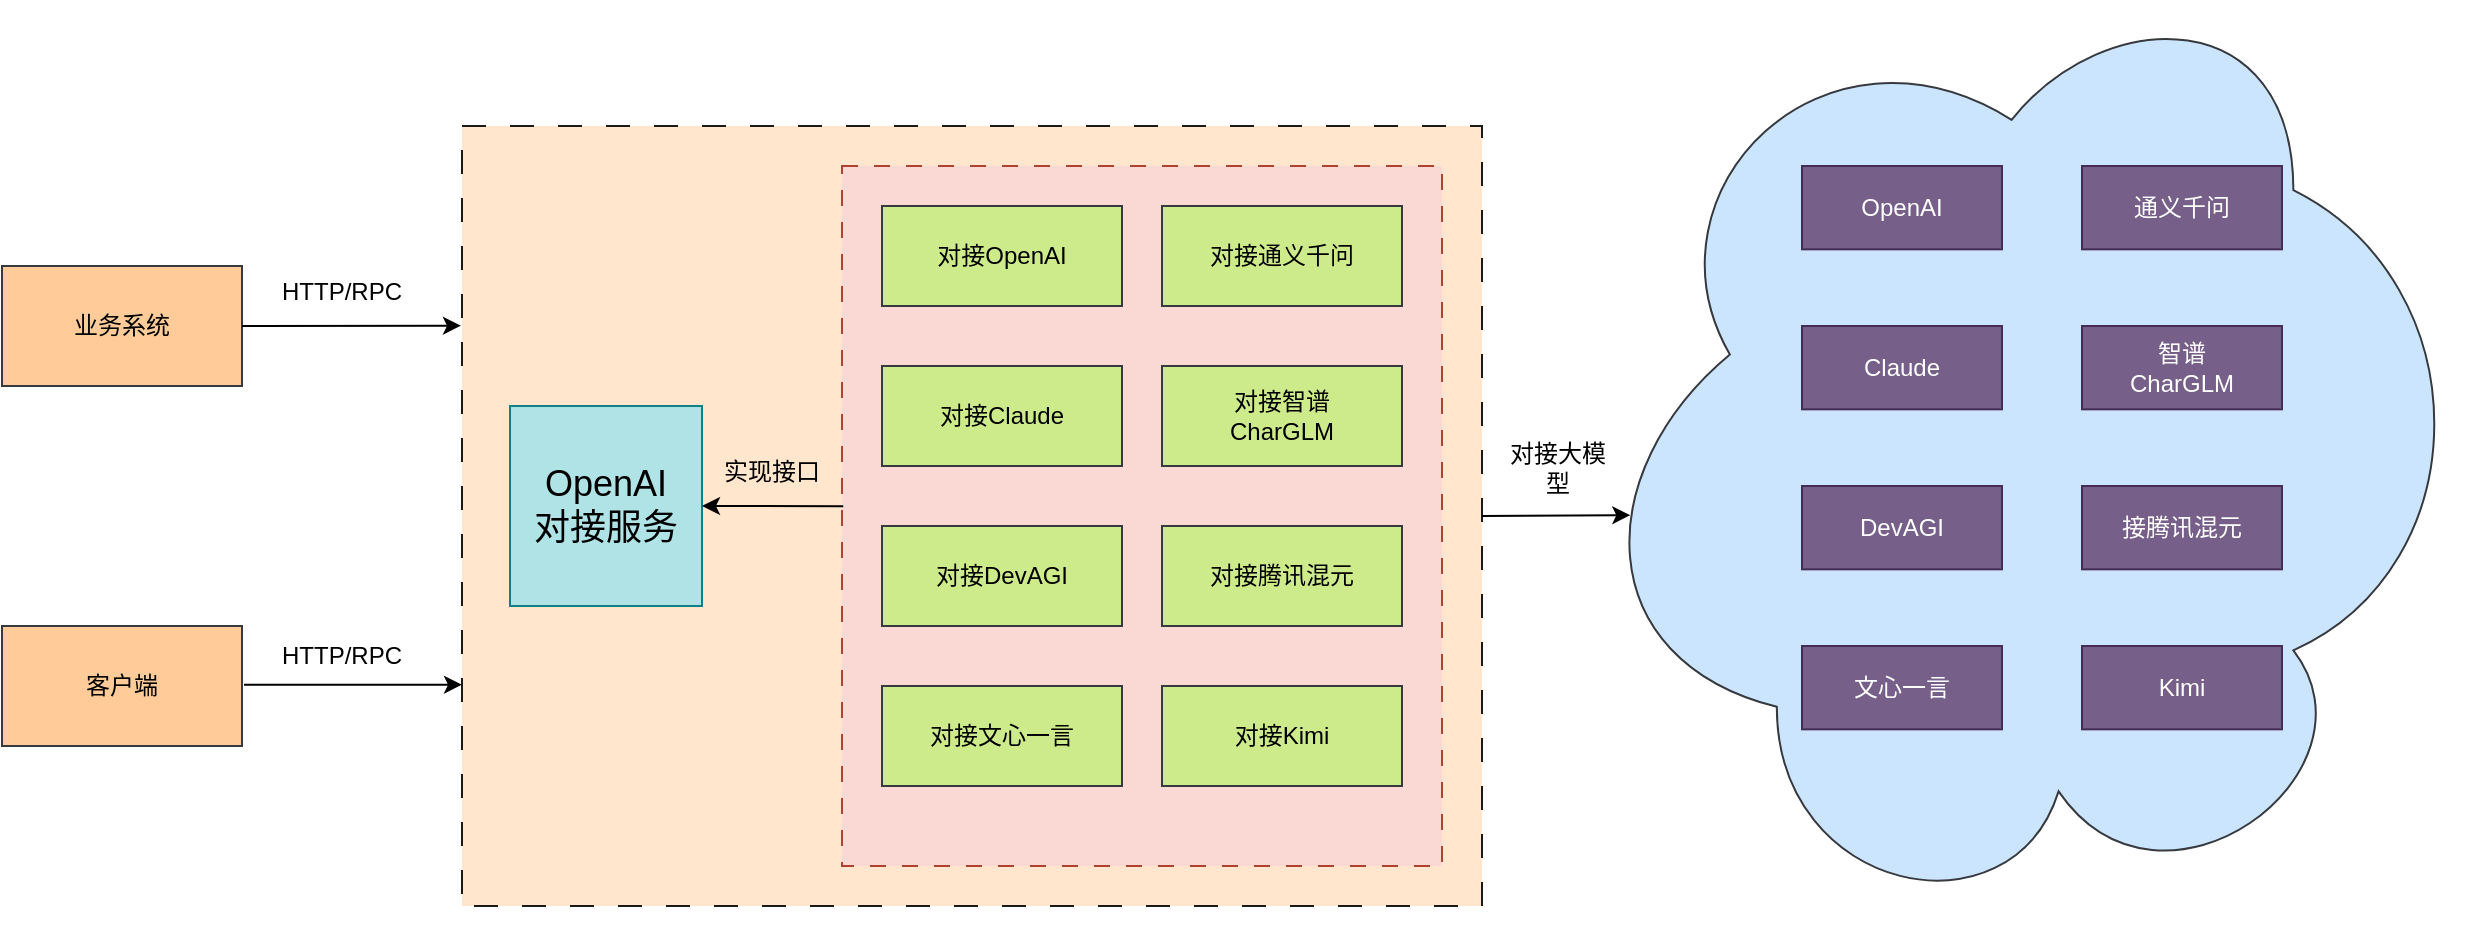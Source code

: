 <mxfile version="25.0.3">
  <diagram name="第 1 页" id="FFhI5Ify87RGp9g4HIUQ">
    <mxGraphModel dx="1272" dy="836" grid="1" gridSize="10" guides="1" tooltips="1" connect="1" arrows="1" fold="1" page="1" pageScale="1" pageWidth="827" pageHeight="1169" math="0" shadow="0">
      <root>
        <mxCell id="0" />
        <mxCell id="1" parent="0" />
        <mxCell id="evc_-I8BFv6MO0Uh6OTk-1" value="" style="rounded=0;whiteSpace=wrap;html=1;fillColor=#ffe6cc;strokeColor=#1A1A1A;dashed=1;dashPattern=12 12;" vertex="1" parent="1">
          <mxGeometry x="390" y="110" width="510" height="390" as="geometry" />
        </mxCell>
        <mxCell id="evc_-I8BFv6MO0Uh6OTk-2" value="OpenAI&lt;div&gt;对接服务&lt;/div&gt;" style="rounded=0;whiteSpace=wrap;html=1;fillColor=#b0e3e6;strokeColor=#0e8088;fontSize=18;" vertex="1" parent="1">
          <mxGeometry x="414" y="250" width="96" height="100" as="geometry" />
        </mxCell>
        <mxCell id="evc_-I8BFv6MO0Uh6OTk-3" value="" style="rounded=0;whiteSpace=wrap;html=1;dashed=1;dashPattern=8 8;fillColor=#fad9d5;strokeColor=#ae4132;" vertex="1" parent="1">
          <mxGeometry x="580" y="130" width="300" height="350" as="geometry" />
        </mxCell>
        <mxCell id="evc_-I8BFv6MO0Uh6OTk-4" value="对接OpenAI" style="rounded=0;whiteSpace=wrap;html=1;fillColor=#cdeb8b;strokeColor=#36393d;" vertex="1" parent="1">
          <mxGeometry x="600" y="150" width="120" height="50" as="geometry" />
        </mxCell>
        <mxCell id="evc_-I8BFv6MO0Uh6OTk-5" value="对接Claude" style="rounded=0;whiteSpace=wrap;html=1;fillColor=#cdeb8b;strokeColor=#36393d;" vertex="1" parent="1">
          <mxGeometry x="600" y="230" width="120" height="50" as="geometry" />
        </mxCell>
        <mxCell id="evc_-I8BFv6MO0Uh6OTk-6" value="对接DevAGI" style="rounded=0;whiteSpace=wrap;html=1;fillColor=#cdeb8b;strokeColor=#36393d;" vertex="1" parent="1">
          <mxGeometry x="600" y="310" width="120" height="50" as="geometry" />
        </mxCell>
        <mxCell id="evc_-I8BFv6MO0Uh6OTk-7" value="对接文心一言" style="rounded=0;whiteSpace=wrap;html=1;fillColor=#cdeb8b;strokeColor=#36393d;" vertex="1" parent="1">
          <mxGeometry x="600" y="390" width="120" height="50" as="geometry" />
        </mxCell>
        <mxCell id="evc_-I8BFv6MO0Uh6OTk-8" value="对接通义千问" style="rounded=0;whiteSpace=wrap;html=1;fillColor=#cdeb8b;strokeColor=#36393d;" vertex="1" parent="1">
          <mxGeometry x="740" y="150" width="120" height="50" as="geometry" />
        </mxCell>
        <mxCell id="evc_-I8BFv6MO0Uh6OTk-9" value="对接智谱&lt;div&gt;CharGLM&lt;/div&gt;" style="rounded=0;whiteSpace=wrap;html=1;fillColor=#cdeb8b;strokeColor=#36393d;" vertex="1" parent="1">
          <mxGeometry x="740" y="230" width="120" height="50" as="geometry" />
        </mxCell>
        <mxCell id="evc_-I8BFv6MO0Uh6OTk-10" value="对接腾讯混元" style="rounded=0;whiteSpace=wrap;html=1;fillColor=#cdeb8b;strokeColor=#36393d;" vertex="1" parent="1">
          <mxGeometry x="740" y="310" width="120" height="50" as="geometry" />
        </mxCell>
        <mxCell id="evc_-I8BFv6MO0Uh6OTk-11" value="对接Kimi" style="rounded=0;whiteSpace=wrap;html=1;fillColor=#cdeb8b;strokeColor=#36393d;" vertex="1" parent="1">
          <mxGeometry x="740" y="390" width="120" height="50" as="geometry" />
        </mxCell>
        <mxCell id="evc_-I8BFv6MO0Uh6OTk-12" value="" style="endArrow=classic;html=1;rounded=0;entryX=1;entryY=0.5;entryDx=0;entryDy=0;exitX=0.002;exitY=0.486;exitDx=0;exitDy=0;exitPerimeter=0;" edge="1" parent="1" source="evc_-I8BFv6MO0Uh6OTk-3" target="evc_-I8BFv6MO0Uh6OTk-2">
          <mxGeometry width="50" height="50" relative="1" as="geometry">
            <mxPoint x="580" y="297" as="sourcePoint" />
            <mxPoint x="470" y="390" as="targetPoint" />
          </mxGeometry>
        </mxCell>
        <mxCell id="evc_-I8BFv6MO0Uh6OTk-13" value="实现接口" style="text;html=1;align=center;verticalAlign=middle;whiteSpace=wrap;rounded=0;" vertex="1" parent="1">
          <mxGeometry x="520" y="268" width="50" height="30" as="geometry" />
        </mxCell>
        <mxCell id="evc_-I8BFv6MO0Uh6OTk-14" value="业务系统" style="rounded=0;whiteSpace=wrap;html=1;fillColor=#ffcc99;strokeColor=#36393d;" vertex="1" parent="1">
          <mxGeometry x="160" y="180" width="120" height="60" as="geometry" />
        </mxCell>
        <mxCell id="evc_-I8BFv6MO0Uh6OTk-15" value="客户端" style="rounded=0;whiteSpace=wrap;html=1;fillColor=#ffcc99;strokeColor=#36393d;" vertex="1" parent="1">
          <mxGeometry x="160" y="360" width="120" height="60" as="geometry" />
        </mxCell>
        <mxCell id="evc_-I8BFv6MO0Uh6OTk-16" value="" style="endArrow=classic;html=1;rounded=0;exitX=1;exitY=0.5;exitDx=0;exitDy=0;entryX=-0.001;entryY=0.256;entryDx=0;entryDy=0;entryPerimeter=0;" edge="1" parent="1" source="evc_-I8BFv6MO0Uh6OTk-14" target="evc_-I8BFv6MO0Uh6OTk-1">
          <mxGeometry width="50" height="50" relative="1" as="geometry">
            <mxPoint x="278.98" y="200" as="sourcePoint" />
            <mxPoint x="390" y="201.01" as="targetPoint" />
          </mxGeometry>
        </mxCell>
        <mxCell id="evc_-I8BFv6MO0Uh6OTk-17" value="" style="endArrow=classic;html=1;rounded=0;exitX=1;exitY=0.5;exitDx=0;exitDy=0;entryX=-0.001;entryY=0.256;entryDx=0;entryDy=0;entryPerimeter=0;" edge="1" parent="1">
          <mxGeometry width="50" height="50" relative="1" as="geometry">
            <mxPoint x="281" y="389.35" as="sourcePoint" />
            <mxPoint x="390" y="389.35" as="targetPoint" />
          </mxGeometry>
        </mxCell>
        <mxCell id="evc_-I8BFv6MO0Uh6OTk-18" value="HTTP/RPC" style="text;html=1;align=center;verticalAlign=middle;whiteSpace=wrap;rounded=0;" vertex="1" parent="1">
          <mxGeometry x="300" y="178" width="60" height="30" as="geometry" />
        </mxCell>
        <mxCell id="evc_-I8BFv6MO0Uh6OTk-19" value="HTTP/RPC" style="text;html=1;align=center;verticalAlign=middle;whiteSpace=wrap;rounded=0;" vertex="1" parent="1">
          <mxGeometry x="300" y="360" width="60" height="30" as="geometry" />
        </mxCell>
        <mxCell id="evc_-I8BFv6MO0Uh6OTk-20" value="" style="endArrow=classic;html=1;rounded=0;exitX=1;exitY=0.5;exitDx=0;exitDy=0;entryX=0.454;entryY=0.094;entryDx=0;entryDy=0;entryPerimeter=0;" edge="1" parent="1" source="evc_-I8BFv6MO0Uh6OTk-1" target="evc_-I8BFv6MO0Uh6OTk-21">
          <mxGeometry width="50" height="50" relative="1" as="geometry">
            <mxPoint x="960" y="310" as="sourcePoint" />
            <mxPoint x="970" y="306" as="targetPoint" />
          </mxGeometry>
        </mxCell>
        <mxCell id="evc_-I8BFv6MO0Uh6OTk-21" value="" style="shape=cloud;whiteSpace=wrap;html=1;aspect=fixed;direction=north;fillColor=#cce5ff;strokeColor=#36393d;" vertex="1" parent="1">
          <mxGeometry x="930" y="48.19" width="469.62" height="469.62" as="geometry" />
        </mxCell>
        <mxCell id="evc_-I8BFv6MO0Uh6OTk-22" value="OpenAI" style="rounded=0;whiteSpace=wrap;html=1;fillColor=#76608a;strokeColor=#432D57;aspect=fixed;fontColor=#ffffff;" vertex="1" parent="1">
          <mxGeometry x="1060" y="130" width="100" height="41.67" as="geometry" />
        </mxCell>
        <mxCell id="evc_-I8BFv6MO0Uh6OTk-23" value="Claude" style="rounded=0;whiteSpace=wrap;html=1;fillColor=#76608a;strokeColor=#432D57;aspect=fixed;fontColor=#ffffff;" vertex="1" parent="1">
          <mxGeometry x="1060" y="210" width="100" height="41.67" as="geometry" />
        </mxCell>
        <mxCell id="evc_-I8BFv6MO0Uh6OTk-24" value="DevAGI" style="rounded=0;whiteSpace=wrap;html=1;fillColor=#76608a;strokeColor=#432D57;aspect=fixed;fontColor=#ffffff;" vertex="1" parent="1">
          <mxGeometry x="1060" y="290" width="100" height="41.67" as="geometry" />
        </mxCell>
        <mxCell id="evc_-I8BFv6MO0Uh6OTk-25" value="文心一言" style="rounded=0;whiteSpace=wrap;html=1;fillColor=#76608a;strokeColor=#432D57;aspect=fixed;fontColor=#ffffff;" vertex="1" parent="1">
          <mxGeometry x="1060" y="370" width="100" height="41.67" as="geometry" />
        </mxCell>
        <mxCell id="evc_-I8BFv6MO0Uh6OTk-26" value="通义千问" style="rounded=0;whiteSpace=wrap;html=1;fillColor=#76608a;strokeColor=#432D57;aspect=fixed;fontColor=#ffffff;" vertex="1" parent="1">
          <mxGeometry x="1200" y="130" width="100" height="41.67" as="geometry" />
        </mxCell>
        <mxCell id="evc_-I8BFv6MO0Uh6OTk-27" value="智谱&lt;div&gt;CharGLM&lt;/div&gt;" style="rounded=0;whiteSpace=wrap;html=1;fillColor=#76608a;strokeColor=#432D57;aspect=fixed;fontColor=#ffffff;" vertex="1" parent="1">
          <mxGeometry x="1200" y="210" width="100" height="41.67" as="geometry" />
        </mxCell>
        <mxCell id="evc_-I8BFv6MO0Uh6OTk-28" value="接腾讯混元" style="rounded=0;whiteSpace=wrap;html=1;fillColor=#76608a;strokeColor=#432D57;aspect=fixed;fontColor=#ffffff;" vertex="1" parent="1">
          <mxGeometry x="1200" y="290" width="100" height="41.67" as="geometry" />
        </mxCell>
        <mxCell id="evc_-I8BFv6MO0Uh6OTk-29" value="Kimi" style="rounded=0;whiteSpace=wrap;html=1;fillColor=#76608a;strokeColor=#432D57;aspect=fixed;fontColor=#ffffff;" vertex="1" parent="1">
          <mxGeometry x="1200" y="370" width="100" height="41.67" as="geometry" />
        </mxCell>
        <mxCell id="evc_-I8BFv6MO0Uh6OTk-30" value="对接大模型" style="text;html=1;align=center;verticalAlign=middle;whiteSpace=wrap;rounded=0;" vertex="1" parent="1">
          <mxGeometry x="908" y="266" width="60" height="30" as="geometry" />
        </mxCell>
      </root>
    </mxGraphModel>
  </diagram>
</mxfile>
